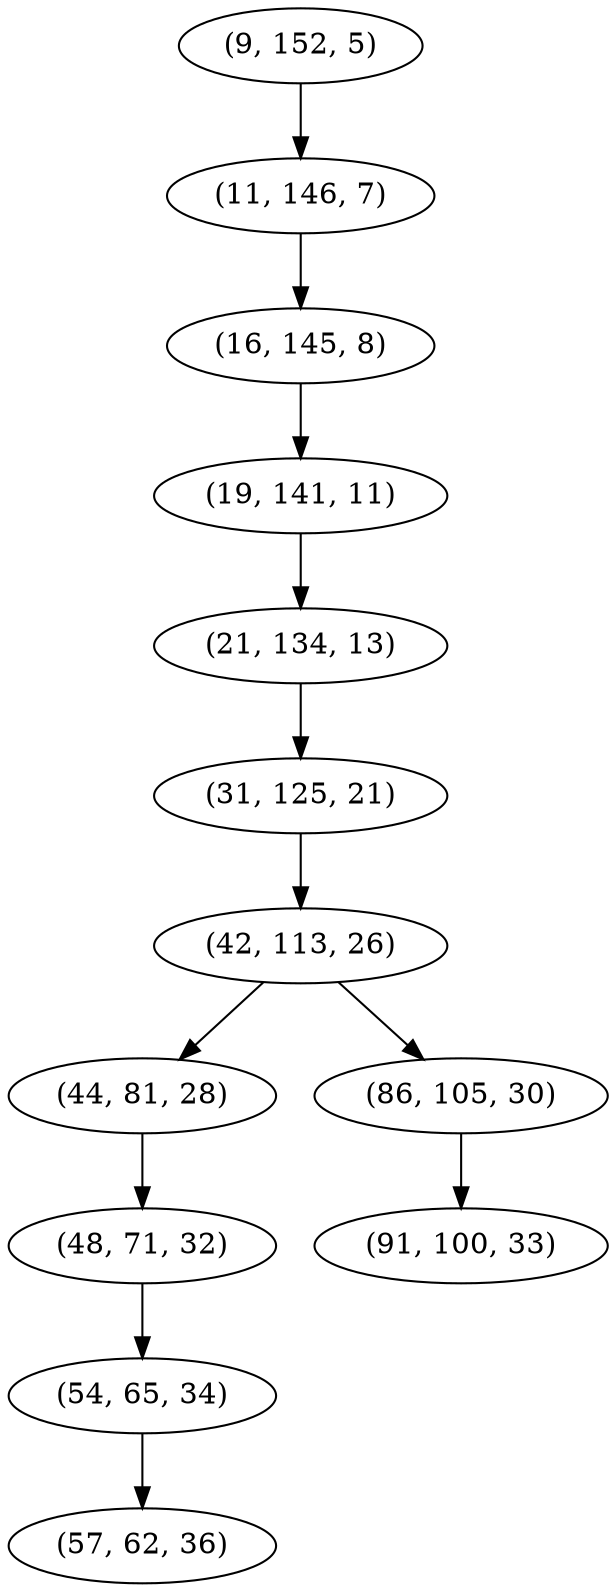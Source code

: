 digraph tree {
    "(9, 152, 5)";
    "(11, 146, 7)";
    "(16, 145, 8)";
    "(19, 141, 11)";
    "(21, 134, 13)";
    "(31, 125, 21)";
    "(42, 113, 26)";
    "(44, 81, 28)";
    "(48, 71, 32)";
    "(54, 65, 34)";
    "(57, 62, 36)";
    "(86, 105, 30)";
    "(91, 100, 33)";
    "(9, 152, 5)" -> "(11, 146, 7)";
    "(11, 146, 7)" -> "(16, 145, 8)";
    "(16, 145, 8)" -> "(19, 141, 11)";
    "(19, 141, 11)" -> "(21, 134, 13)";
    "(21, 134, 13)" -> "(31, 125, 21)";
    "(31, 125, 21)" -> "(42, 113, 26)";
    "(42, 113, 26)" -> "(44, 81, 28)";
    "(42, 113, 26)" -> "(86, 105, 30)";
    "(44, 81, 28)" -> "(48, 71, 32)";
    "(48, 71, 32)" -> "(54, 65, 34)";
    "(54, 65, 34)" -> "(57, 62, 36)";
    "(86, 105, 30)" -> "(91, 100, 33)";
}
